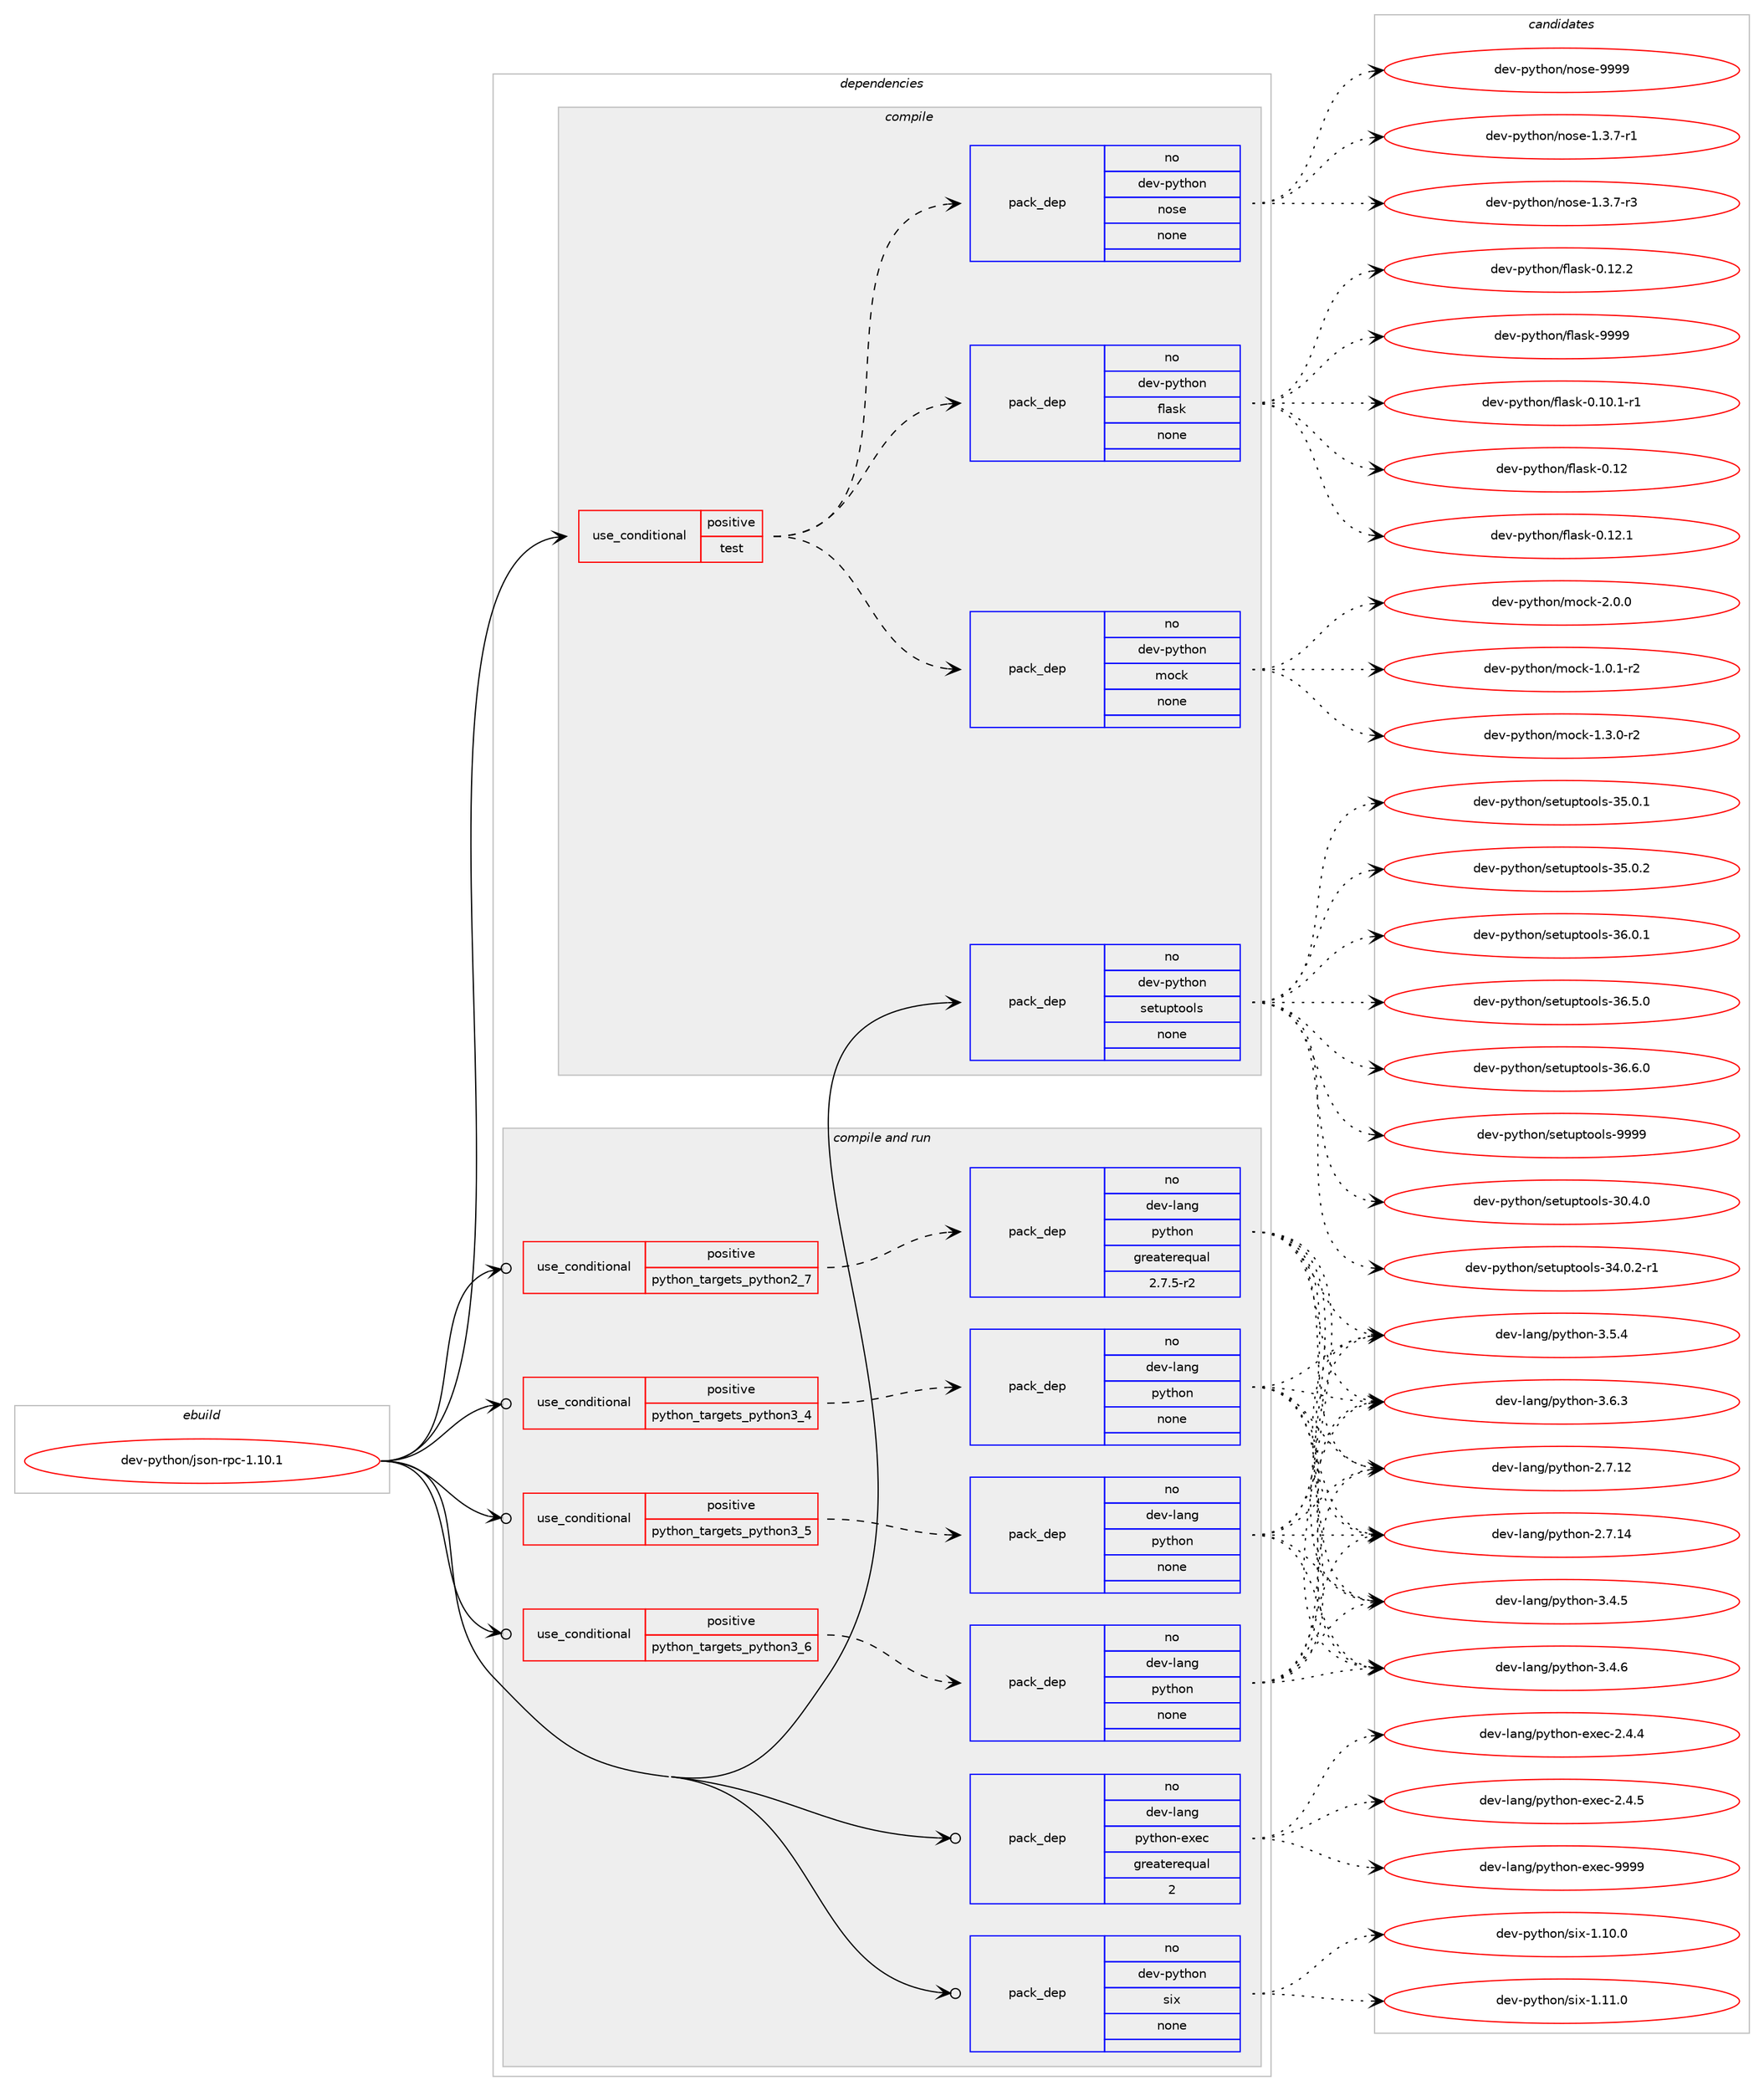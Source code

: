 digraph prolog {

# *************
# Graph options
# *************

newrank=true;
concentrate=true;
compound=true;
graph [rankdir=LR,fontname=Helvetica,fontsize=10,ranksep=1.5];#, ranksep=2.5, nodesep=0.2];
edge  [arrowhead=vee];
node  [fontname=Helvetica,fontsize=10];

# **********
# The ebuild
# **********

subgraph cluster_leftcol {
color=gray;
rank=same;
label=<<i>ebuild</i>>;
id [label="dev-python/json-rpc-1.10.1", color=red, width=4, href="../dev-python/json-rpc-1.10.1.svg"];
}

# ****************
# The dependencies
# ****************

subgraph cluster_midcol {
color=gray;
label=<<i>dependencies</i>>;
subgraph cluster_compile {
fillcolor="#eeeeee";
style=filled;
label=<<i>compile</i>>;
subgraph cond34507 {
dependency163015 [label=<<TABLE BORDER="0" CELLBORDER="1" CELLSPACING="0" CELLPADDING="4"><TR><TD ROWSPAN="3" CELLPADDING="10">use_conditional</TD></TR><TR><TD>positive</TD></TR><TR><TD>test</TD></TR></TABLE>>, shape=none, color=red];
subgraph pack124656 {
dependency163016 [label=<<TABLE BORDER="0" CELLBORDER="1" CELLSPACING="0" CELLPADDING="4" WIDTH="220"><TR><TD ROWSPAN="6" CELLPADDING="30">pack_dep</TD></TR><TR><TD WIDTH="110">no</TD></TR><TR><TD>dev-python</TD></TR><TR><TD>nose</TD></TR><TR><TD>none</TD></TR><TR><TD></TD></TR></TABLE>>, shape=none, color=blue];
}
dependency163015:e -> dependency163016:w [weight=20,style="dashed",arrowhead="vee"];
subgraph pack124657 {
dependency163017 [label=<<TABLE BORDER="0" CELLBORDER="1" CELLSPACING="0" CELLPADDING="4" WIDTH="220"><TR><TD ROWSPAN="6" CELLPADDING="30">pack_dep</TD></TR><TR><TD WIDTH="110">no</TD></TR><TR><TD>dev-python</TD></TR><TR><TD>mock</TD></TR><TR><TD>none</TD></TR><TR><TD></TD></TR></TABLE>>, shape=none, color=blue];
}
dependency163015:e -> dependency163017:w [weight=20,style="dashed",arrowhead="vee"];
subgraph pack124658 {
dependency163018 [label=<<TABLE BORDER="0" CELLBORDER="1" CELLSPACING="0" CELLPADDING="4" WIDTH="220"><TR><TD ROWSPAN="6" CELLPADDING="30">pack_dep</TD></TR><TR><TD WIDTH="110">no</TD></TR><TR><TD>dev-python</TD></TR><TR><TD>flask</TD></TR><TR><TD>none</TD></TR><TR><TD></TD></TR></TABLE>>, shape=none, color=blue];
}
dependency163015:e -> dependency163018:w [weight=20,style="dashed",arrowhead="vee"];
}
id:e -> dependency163015:w [weight=20,style="solid",arrowhead="vee"];
subgraph pack124659 {
dependency163019 [label=<<TABLE BORDER="0" CELLBORDER="1" CELLSPACING="0" CELLPADDING="4" WIDTH="220"><TR><TD ROWSPAN="6" CELLPADDING="30">pack_dep</TD></TR><TR><TD WIDTH="110">no</TD></TR><TR><TD>dev-python</TD></TR><TR><TD>setuptools</TD></TR><TR><TD>none</TD></TR><TR><TD></TD></TR></TABLE>>, shape=none, color=blue];
}
id:e -> dependency163019:w [weight=20,style="solid",arrowhead="vee"];
}
subgraph cluster_compileandrun {
fillcolor="#eeeeee";
style=filled;
label=<<i>compile and run</i>>;
subgraph cond34508 {
dependency163020 [label=<<TABLE BORDER="0" CELLBORDER="1" CELLSPACING="0" CELLPADDING="4"><TR><TD ROWSPAN="3" CELLPADDING="10">use_conditional</TD></TR><TR><TD>positive</TD></TR><TR><TD>python_targets_python2_7</TD></TR></TABLE>>, shape=none, color=red];
subgraph pack124660 {
dependency163021 [label=<<TABLE BORDER="0" CELLBORDER="1" CELLSPACING="0" CELLPADDING="4" WIDTH="220"><TR><TD ROWSPAN="6" CELLPADDING="30">pack_dep</TD></TR><TR><TD WIDTH="110">no</TD></TR><TR><TD>dev-lang</TD></TR><TR><TD>python</TD></TR><TR><TD>greaterequal</TD></TR><TR><TD>2.7.5-r2</TD></TR></TABLE>>, shape=none, color=blue];
}
dependency163020:e -> dependency163021:w [weight=20,style="dashed",arrowhead="vee"];
}
id:e -> dependency163020:w [weight=20,style="solid",arrowhead="odotvee"];
subgraph cond34509 {
dependency163022 [label=<<TABLE BORDER="0" CELLBORDER="1" CELLSPACING="0" CELLPADDING="4"><TR><TD ROWSPAN="3" CELLPADDING="10">use_conditional</TD></TR><TR><TD>positive</TD></TR><TR><TD>python_targets_python3_4</TD></TR></TABLE>>, shape=none, color=red];
subgraph pack124661 {
dependency163023 [label=<<TABLE BORDER="0" CELLBORDER="1" CELLSPACING="0" CELLPADDING="4" WIDTH="220"><TR><TD ROWSPAN="6" CELLPADDING="30">pack_dep</TD></TR><TR><TD WIDTH="110">no</TD></TR><TR><TD>dev-lang</TD></TR><TR><TD>python</TD></TR><TR><TD>none</TD></TR><TR><TD></TD></TR></TABLE>>, shape=none, color=blue];
}
dependency163022:e -> dependency163023:w [weight=20,style="dashed",arrowhead="vee"];
}
id:e -> dependency163022:w [weight=20,style="solid",arrowhead="odotvee"];
subgraph cond34510 {
dependency163024 [label=<<TABLE BORDER="0" CELLBORDER="1" CELLSPACING="0" CELLPADDING="4"><TR><TD ROWSPAN="3" CELLPADDING="10">use_conditional</TD></TR><TR><TD>positive</TD></TR><TR><TD>python_targets_python3_5</TD></TR></TABLE>>, shape=none, color=red];
subgraph pack124662 {
dependency163025 [label=<<TABLE BORDER="0" CELLBORDER="1" CELLSPACING="0" CELLPADDING="4" WIDTH="220"><TR><TD ROWSPAN="6" CELLPADDING="30">pack_dep</TD></TR><TR><TD WIDTH="110">no</TD></TR><TR><TD>dev-lang</TD></TR><TR><TD>python</TD></TR><TR><TD>none</TD></TR><TR><TD></TD></TR></TABLE>>, shape=none, color=blue];
}
dependency163024:e -> dependency163025:w [weight=20,style="dashed",arrowhead="vee"];
}
id:e -> dependency163024:w [weight=20,style="solid",arrowhead="odotvee"];
subgraph cond34511 {
dependency163026 [label=<<TABLE BORDER="0" CELLBORDER="1" CELLSPACING="0" CELLPADDING="4"><TR><TD ROWSPAN="3" CELLPADDING="10">use_conditional</TD></TR><TR><TD>positive</TD></TR><TR><TD>python_targets_python3_6</TD></TR></TABLE>>, shape=none, color=red];
subgraph pack124663 {
dependency163027 [label=<<TABLE BORDER="0" CELLBORDER="1" CELLSPACING="0" CELLPADDING="4" WIDTH="220"><TR><TD ROWSPAN="6" CELLPADDING="30">pack_dep</TD></TR><TR><TD WIDTH="110">no</TD></TR><TR><TD>dev-lang</TD></TR><TR><TD>python</TD></TR><TR><TD>none</TD></TR><TR><TD></TD></TR></TABLE>>, shape=none, color=blue];
}
dependency163026:e -> dependency163027:w [weight=20,style="dashed",arrowhead="vee"];
}
id:e -> dependency163026:w [weight=20,style="solid",arrowhead="odotvee"];
subgraph pack124664 {
dependency163028 [label=<<TABLE BORDER="0" CELLBORDER="1" CELLSPACING="0" CELLPADDING="4" WIDTH="220"><TR><TD ROWSPAN="6" CELLPADDING="30">pack_dep</TD></TR><TR><TD WIDTH="110">no</TD></TR><TR><TD>dev-lang</TD></TR><TR><TD>python-exec</TD></TR><TR><TD>greaterequal</TD></TR><TR><TD>2</TD></TR></TABLE>>, shape=none, color=blue];
}
id:e -> dependency163028:w [weight=20,style="solid",arrowhead="odotvee"];
subgraph pack124665 {
dependency163029 [label=<<TABLE BORDER="0" CELLBORDER="1" CELLSPACING="0" CELLPADDING="4" WIDTH="220"><TR><TD ROWSPAN="6" CELLPADDING="30">pack_dep</TD></TR><TR><TD WIDTH="110">no</TD></TR><TR><TD>dev-python</TD></TR><TR><TD>six</TD></TR><TR><TD>none</TD></TR><TR><TD></TD></TR></TABLE>>, shape=none, color=blue];
}
id:e -> dependency163029:w [weight=20,style="solid",arrowhead="odotvee"];
}
subgraph cluster_run {
fillcolor="#eeeeee";
style=filled;
label=<<i>run</i>>;
}
}

# **************
# The candidates
# **************

subgraph cluster_choices {
rank=same;
color=gray;
label=<<i>candidates</i>>;

subgraph choice124656 {
color=black;
nodesep=1;
choice10010111845112121116104111110471101111151014549465146554511449 [label="dev-python/nose-1.3.7-r1", color=red, width=4,href="../dev-python/nose-1.3.7-r1.svg"];
choice10010111845112121116104111110471101111151014549465146554511451 [label="dev-python/nose-1.3.7-r3", color=red, width=4,href="../dev-python/nose-1.3.7-r3.svg"];
choice10010111845112121116104111110471101111151014557575757 [label="dev-python/nose-9999", color=red, width=4,href="../dev-python/nose-9999.svg"];
dependency163016:e -> choice10010111845112121116104111110471101111151014549465146554511449:w [style=dotted,weight="100"];
dependency163016:e -> choice10010111845112121116104111110471101111151014549465146554511451:w [style=dotted,weight="100"];
dependency163016:e -> choice10010111845112121116104111110471101111151014557575757:w [style=dotted,weight="100"];
}
subgraph choice124657 {
color=black;
nodesep=1;
choice1001011184511212111610411111047109111991074549464846494511450 [label="dev-python/mock-1.0.1-r2", color=red, width=4,href="../dev-python/mock-1.0.1-r2.svg"];
choice1001011184511212111610411111047109111991074549465146484511450 [label="dev-python/mock-1.3.0-r2", color=red, width=4,href="../dev-python/mock-1.3.0-r2.svg"];
choice100101118451121211161041111104710911199107455046484648 [label="dev-python/mock-2.0.0", color=red, width=4,href="../dev-python/mock-2.0.0.svg"];
dependency163017:e -> choice1001011184511212111610411111047109111991074549464846494511450:w [style=dotted,weight="100"];
dependency163017:e -> choice1001011184511212111610411111047109111991074549465146484511450:w [style=dotted,weight="100"];
dependency163017:e -> choice100101118451121211161041111104710911199107455046484648:w [style=dotted,weight="100"];
}
subgraph choice124658 {
color=black;
nodesep=1;
choice100101118451121211161041111104710210897115107454846494846494511449 [label="dev-python/flask-0.10.1-r1", color=red, width=4,href="../dev-python/flask-0.10.1-r1.svg"];
choice1001011184511212111610411111047102108971151074548464950 [label="dev-python/flask-0.12", color=red, width=4,href="../dev-python/flask-0.12.svg"];
choice10010111845112121116104111110471021089711510745484649504649 [label="dev-python/flask-0.12.1", color=red, width=4,href="../dev-python/flask-0.12.1.svg"];
choice10010111845112121116104111110471021089711510745484649504650 [label="dev-python/flask-0.12.2", color=red, width=4,href="../dev-python/flask-0.12.2.svg"];
choice1001011184511212111610411111047102108971151074557575757 [label="dev-python/flask-9999", color=red, width=4,href="../dev-python/flask-9999.svg"];
dependency163018:e -> choice100101118451121211161041111104710210897115107454846494846494511449:w [style=dotted,weight="100"];
dependency163018:e -> choice1001011184511212111610411111047102108971151074548464950:w [style=dotted,weight="100"];
dependency163018:e -> choice10010111845112121116104111110471021089711510745484649504649:w [style=dotted,weight="100"];
dependency163018:e -> choice10010111845112121116104111110471021089711510745484649504650:w [style=dotted,weight="100"];
dependency163018:e -> choice1001011184511212111610411111047102108971151074557575757:w [style=dotted,weight="100"];
}
subgraph choice124659 {
color=black;
nodesep=1;
choice100101118451121211161041111104711510111611711211611111110811545514846524648 [label="dev-python/setuptools-30.4.0", color=red, width=4,href="../dev-python/setuptools-30.4.0.svg"];
choice1001011184511212111610411111047115101116117112116111111108115455152464846504511449 [label="dev-python/setuptools-34.0.2-r1", color=red, width=4,href="../dev-python/setuptools-34.0.2-r1.svg"];
choice100101118451121211161041111104711510111611711211611111110811545515346484649 [label="dev-python/setuptools-35.0.1", color=red, width=4,href="../dev-python/setuptools-35.0.1.svg"];
choice100101118451121211161041111104711510111611711211611111110811545515346484650 [label="dev-python/setuptools-35.0.2", color=red, width=4,href="../dev-python/setuptools-35.0.2.svg"];
choice100101118451121211161041111104711510111611711211611111110811545515446484649 [label="dev-python/setuptools-36.0.1", color=red, width=4,href="../dev-python/setuptools-36.0.1.svg"];
choice100101118451121211161041111104711510111611711211611111110811545515446534648 [label="dev-python/setuptools-36.5.0", color=red, width=4,href="../dev-python/setuptools-36.5.0.svg"];
choice100101118451121211161041111104711510111611711211611111110811545515446544648 [label="dev-python/setuptools-36.6.0", color=red, width=4,href="../dev-python/setuptools-36.6.0.svg"];
choice10010111845112121116104111110471151011161171121161111111081154557575757 [label="dev-python/setuptools-9999", color=red, width=4,href="../dev-python/setuptools-9999.svg"];
dependency163019:e -> choice100101118451121211161041111104711510111611711211611111110811545514846524648:w [style=dotted,weight="100"];
dependency163019:e -> choice1001011184511212111610411111047115101116117112116111111108115455152464846504511449:w [style=dotted,weight="100"];
dependency163019:e -> choice100101118451121211161041111104711510111611711211611111110811545515346484649:w [style=dotted,weight="100"];
dependency163019:e -> choice100101118451121211161041111104711510111611711211611111110811545515346484650:w [style=dotted,weight="100"];
dependency163019:e -> choice100101118451121211161041111104711510111611711211611111110811545515446484649:w [style=dotted,weight="100"];
dependency163019:e -> choice100101118451121211161041111104711510111611711211611111110811545515446534648:w [style=dotted,weight="100"];
dependency163019:e -> choice100101118451121211161041111104711510111611711211611111110811545515446544648:w [style=dotted,weight="100"];
dependency163019:e -> choice10010111845112121116104111110471151011161171121161111111081154557575757:w [style=dotted,weight="100"];
}
subgraph choice124660 {
color=black;
nodesep=1;
choice10010111845108971101034711212111610411111045504655464950 [label="dev-lang/python-2.7.12", color=red, width=4,href="../dev-lang/python-2.7.12.svg"];
choice10010111845108971101034711212111610411111045504655464952 [label="dev-lang/python-2.7.14", color=red, width=4,href="../dev-lang/python-2.7.14.svg"];
choice100101118451089711010347112121116104111110455146524653 [label="dev-lang/python-3.4.5", color=red, width=4,href="../dev-lang/python-3.4.5.svg"];
choice100101118451089711010347112121116104111110455146524654 [label="dev-lang/python-3.4.6", color=red, width=4,href="../dev-lang/python-3.4.6.svg"];
choice100101118451089711010347112121116104111110455146534652 [label="dev-lang/python-3.5.4", color=red, width=4,href="../dev-lang/python-3.5.4.svg"];
choice100101118451089711010347112121116104111110455146544651 [label="dev-lang/python-3.6.3", color=red, width=4,href="../dev-lang/python-3.6.3.svg"];
dependency163021:e -> choice10010111845108971101034711212111610411111045504655464950:w [style=dotted,weight="100"];
dependency163021:e -> choice10010111845108971101034711212111610411111045504655464952:w [style=dotted,weight="100"];
dependency163021:e -> choice100101118451089711010347112121116104111110455146524653:w [style=dotted,weight="100"];
dependency163021:e -> choice100101118451089711010347112121116104111110455146524654:w [style=dotted,weight="100"];
dependency163021:e -> choice100101118451089711010347112121116104111110455146534652:w [style=dotted,weight="100"];
dependency163021:e -> choice100101118451089711010347112121116104111110455146544651:w [style=dotted,weight="100"];
}
subgraph choice124661 {
color=black;
nodesep=1;
choice10010111845108971101034711212111610411111045504655464950 [label="dev-lang/python-2.7.12", color=red, width=4,href="../dev-lang/python-2.7.12.svg"];
choice10010111845108971101034711212111610411111045504655464952 [label="dev-lang/python-2.7.14", color=red, width=4,href="../dev-lang/python-2.7.14.svg"];
choice100101118451089711010347112121116104111110455146524653 [label="dev-lang/python-3.4.5", color=red, width=4,href="../dev-lang/python-3.4.5.svg"];
choice100101118451089711010347112121116104111110455146524654 [label="dev-lang/python-3.4.6", color=red, width=4,href="../dev-lang/python-3.4.6.svg"];
choice100101118451089711010347112121116104111110455146534652 [label="dev-lang/python-3.5.4", color=red, width=4,href="../dev-lang/python-3.5.4.svg"];
choice100101118451089711010347112121116104111110455146544651 [label="dev-lang/python-3.6.3", color=red, width=4,href="../dev-lang/python-3.6.3.svg"];
dependency163023:e -> choice10010111845108971101034711212111610411111045504655464950:w [style=dotted,weight="100"];
dependency163023:e -> choice10010111845108971101034711212111610411111045504655464952:w [style=dotted,weight="100"];
dependency163023:e -> choice100101118451089711010347112121116104111110455146524653:w [style=dotted,weight="100"];
dependency163023:e -> choice100101118451089711010347112121116104111110455146524654:w [style=dotted,weight="100"];
dependency163023:e -> choice100101118451089711010347112121116104111110455146534652:w [style=dotted,weight="100"];
dependency163023:e -> choice100101118451089711010347112121116104111110455146544651:w [style=dotted,weight="100"];
}
subgraph choice124662 {
color=black;
nodesep=1;
choice10010111845108971101034711212111610411111045504655464950 [label="dev-lang/python-2.7.12", color=red, width=4,href="../dev-lang/python-2.7.12.svg"];
choice10010111845108971101034711212111610411111045504655464952 [label="dev-lang/python-2.7.14", color=red, width=4,href="../dev-lang/python-2.7.14.svg"];
choice100101118451089711010347112121116104111110455146524653 [label="dev-lang/python-3.4.5", color=red, width=4,href="../dev-lang/python-3.4.5.svg"];
choice100101118451089711010347112121116104111110455146524654 [label="dev-lang/python-3.4.6", color=red, width=4,href="../dev-lang/python-3.4.6.svg"];
choice100101118451089711010347112121116104111110455146534652 [label="dev-lang/python-3.5.4", color=red, width=4,href="../dev-lang/python-3.5.4.svg"];
choice100101118451089711010347112121116104111110455146544651 [label="dev-lang/python-3.6.3", color=red, width=4,href="../dev-lang/python-3.6.3.svg"];
dependency163025:e -> choice10010111845108971101034711212111610411111045504655464950:w [style=dotted,weight="100"];
dependency163025:e -> choice10010111845108971101034711212111610411111045504655464952:w [style=dotted,weight="100"];
dependency163025:e -> choice100101118451089711010347112121116104111110455146524653:w [style=dotted,weight="100"];
dependency163025:e -> choice100101118451089711010347112121116104111110455146524654:w [style=dotted,weight="100"];
dependency163025:e -> choice100101118451089711010347112121116104111110455146534652:w [style=dotted,weight="100"];
dependency163025:e -> choice100101118451089711010347112121116104111110455146544651:w [style=dotted,weight="100"];
}
subgraph choice124663 {
color=black;
nodesep=1;
choice10010111845108971101034711212111610411111045504655464950 [label="dev-lang/python-2.7.12", color=red, width=4,href="../dev-lang/python-2.7.12.svg"];
choice10010111845108971101034711212111610411111045504655464952 [label="dev-lang/python-2.7.14", color=red, width=4,href="../dev-lang/python-2.7.14.svg"];
choice100101118451089711010347112121116104111110455146524653 [label="dev-lang/python-3.4.5", color=red, width=4,href="../dev-lang/python-3.4.5.svg"];
choice100101118451089711010347112121116104111110455146524654 [label="dev-lang/python-3.4.6", color=red, width=4,href="../dev-lang/python-3.4.6.svg"];
choice100101118451089711010347112121116104111110455146534652 [label="dev-lang/python-3.5.4", color=red, width=4,href="../dev-lang/python-3.5.4.svg"];
choice100101118451089711010347112121116104111110455146544651 [label="dev-lang/python-3.6.3", color=red, width=4,href="../dev-lang/python-3.6.3.svg"];
dependency163027:e -> choice10010111845108971101034711212111610411111045504655464950:w [style=dotted,weight="100"];
dependency163027:e -> choice10010111845108971101034711212111610411111045504655464952:w [style=dotted,weight="100"];
dependency163027:e -> choice100101118451089711010347112121116104111110455146524653:w [style=dotted,weight="100"];
dependency163027:e -> choice100101118451089711010347112121116104111110455146524654:w [style=dotted,weight="100"];
dependency163027:e -> choice100101118451089711010347112121116104111110455146534652:w [style=dotted,weight="100"];
dependency163027:e -> choice100101118451089711010347112121116104111110455146544651:w [style=dotted,weight="100"];
}
subgraph choice124664 {
color=black;
nodesep=1;
choice1001011184510897110103471121211161041111104510112010199455046524652 [label="dev-lang/python-exec-2.4.4", color=red, width=4,href="../dev-lang/python-exec-2.4.4.svg"];
choice1001011184510897110103471121211161041111104510112010199455046524653 [label="dev-lang/python-exec-2.4.5", color=red, width=4,href="../dev-lang/python-exec-2.4.5.svg"];
choice10010111845108971101034711212111610411111045101120101994557575757 [label="dev-lang/python-exec-9999", color=red, width=4,href="../dev-lang/python-exec-9999.svg"];
dependency163028:e -> choice1001011184510897110103471121211161041111104510112010199455046524652:w [style=dotted,weight="100"];
dependency163028:e -> choice1001011184510897110103471121211161041111104510112010199455046524653:w [style=dotted,weight="100"];
dependency163028:e -> choice10010111845108971101034711212111610411111045101120101994557575757:w [style=dotted,weight="100"];
}
subgraph choice124665 {
color=black;
nodesep=1;
choice100101118451121211161041111104711510512045494649484648 [label="dev-python/six-1.10.0", color=red, width=4,href="../dev-python/six-1.10.0.svg"];
choice100101118451121211161041111104711510512045494649494648 [label="dev-python/six-1.11.0", color=red, width=4,href="../dev-python/six-1.11.0.svg"];
dependency163029:e -> choice100101118451121211161041111104711510512045494649484648:w [style=dotted,weight="100"];
dependency163029:e -> choice100101118451121211161041111104711510512045494649494648:w [style=dotted,weight="100"];
}
}

}

